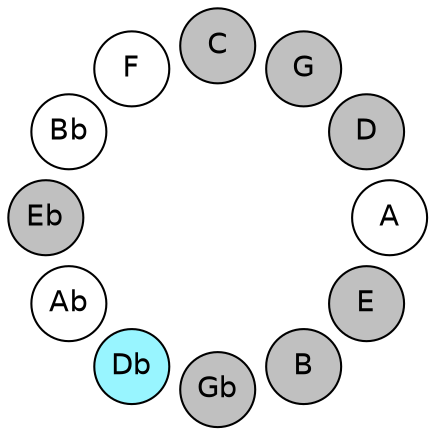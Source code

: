 
graph {

layout = circo;
mindist = .1

node [shape = circle, fontname = Helvetica, margin = 0, style = filled]
edge [style=invis]

subgraph 1 {
	E -- B -- Gb -- Db -- Ab -- Eb -- Bb -- F -- C -- G -- D -- A -- E
}

E [fillcolor = gray];
B [fillcolor = gray];
Gb [fillcolor = gray];
Db [fillcolor = cadetblue1];
Ab [fillcolor = white];
Eb [fillcolor = gray];
Bb [fillcolor = white];
F [fillcolor = white];
C [fillcolor = gray];
G [fillcolor = gray];
D [fillcolor = gray];
A [fillcolor = white];
}
